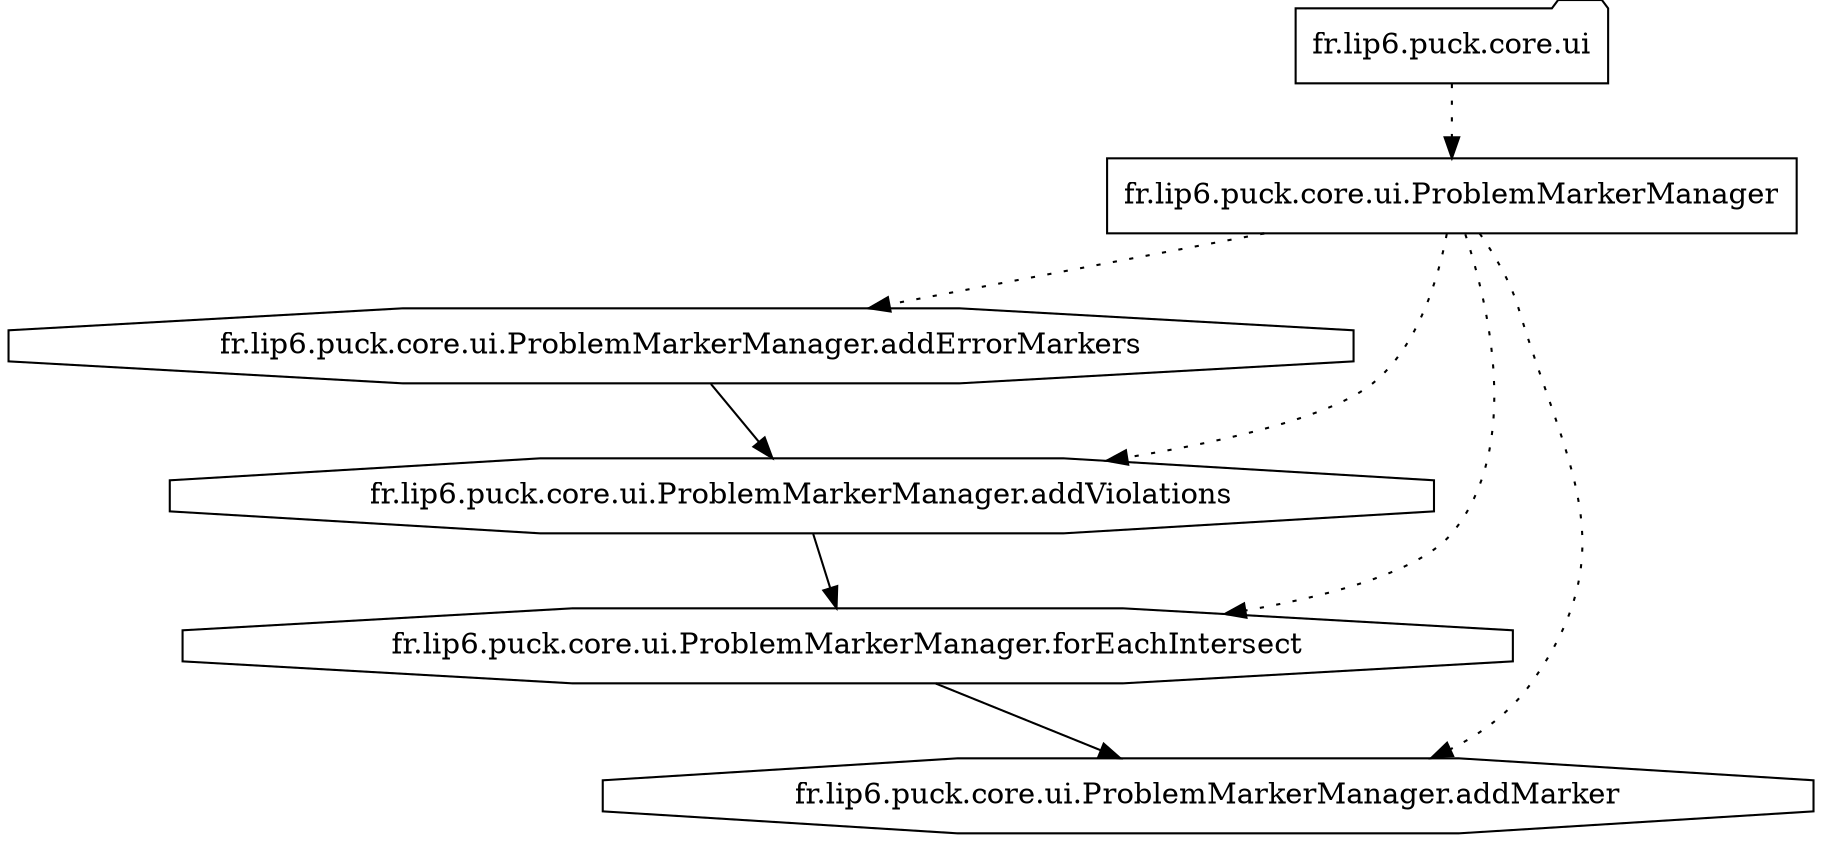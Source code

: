 digraph  G {
  n0 [shape=folder,label="fr.lip6.puck.core.ui"];
  n1 [shape=box,label="fr.lip6.puck.core.ui.ProblemMarkerManager"]
  n2 [shape=octagon,label="fr.lip6.puck.core.ui.ProblemMarkerManager.addErrorMarkers"];
  n3 [shape=octagon,label="fr.lip6.puck.core.ui.ProblemMarkerManager.addViolations"];
  n4 [shape=octagon,label="fr.lip6.puck.core.ui.ProblemMarkerManager.forEachIntersect"];
  n5 [shape=octagon,label="fr.lip6.puck.core.ui.ProblemMarkerManager.addMarker"];
  n2 -> n3  ;
  n3 -> n4  ;
  n4 -> n5  ;
  n0 -> n1 [style=dotted] ;
  n1 -> n2 [style=dotted] ;
  n1 -> n3 [style=dotted] ;
  n1 -> n4 [style=dotted] ;
  n1 -> n5 [style=dotted] ;
}
